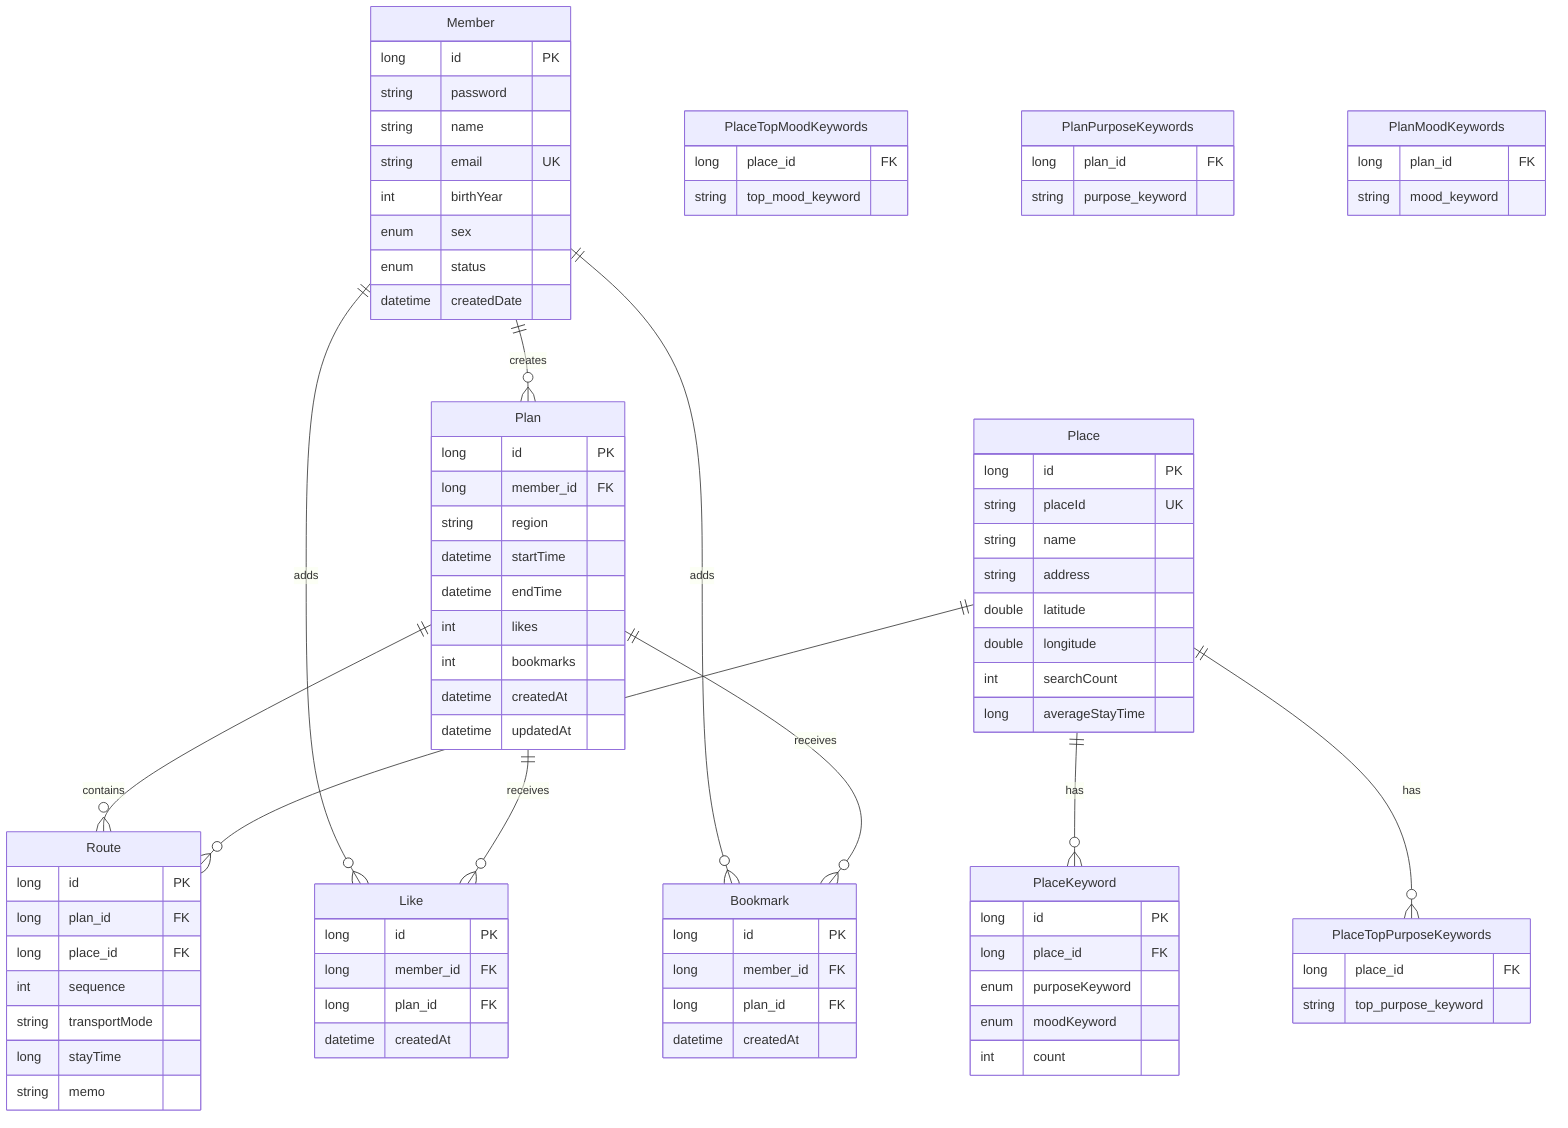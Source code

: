 ---
id: 1fcc6d4b-4a22-44ef-9e19-2f7dbbd7a03a
---
erDiagram
    %% Tables and Attributes
    Member {
        long id PK
        string password
        string name
        string email UK
        int birthYear
        enum sex
        enum status
        datetime createdDate
    }

    Plan {
        long id PK
        long member_id FK
        string region
        datetime startTime
        datetime endTime
        int likes
        int bookmarks
        datetime createdAt
        datetime updatedAt
    }

    Route {
        long id PK
        long plan_id FK
        long place_id FK
        int sequence
        string transportMode
        long stayTime
        string memo
    }

    Place {
        long id PK
        string placeId UK
        string name
        string address
        double latitude
        double longitude
        int searchCount
        long averageStayTime
    }

    PlaceKeyword {
        long id PK
        long place_id FK
        enum purposeKeyword
        enum moodKeyword
        int count
    }

    Like {
        long id PK
        long member_id FK
        long plan_id FK
        datetime createdAt
    }

    Bookmark {
        long id PK
        long member_id FK
        long plan_id FK
        datetime createdAt
    }

    %% ElementCollection Tables
    PlaceTopPurposeKeywords {
        long place_id FK
        string top_purpose_keyword
    }

    PlaceTopMoodKeywords {
        long place_id FK
        string top_mood_keyword
    }

    PlanPurposeKeywords {
        long plan_id FK
        string purpose_keyword
    }

    PlanMoodKeywords {
        long plan_id FK
        string mood_keyword
    }

    %% Relationships
    Member ||--o{ Plan : "creates"
    Member ||--o{ Like : "adds"
    Member ||--o{ Bookmark : "adds"
    Plan ||--o{ Route : "contains"
    Plan ||--o{ Like : "receives"
    Plan ||--o{ Bookmark : "receives"
    Place ||--o{ Route : "is part of"
    Place ||--o{ PlaceKeyword : "has"
    Place ||--o{ PlaceTopPurposeKeywords : "has"